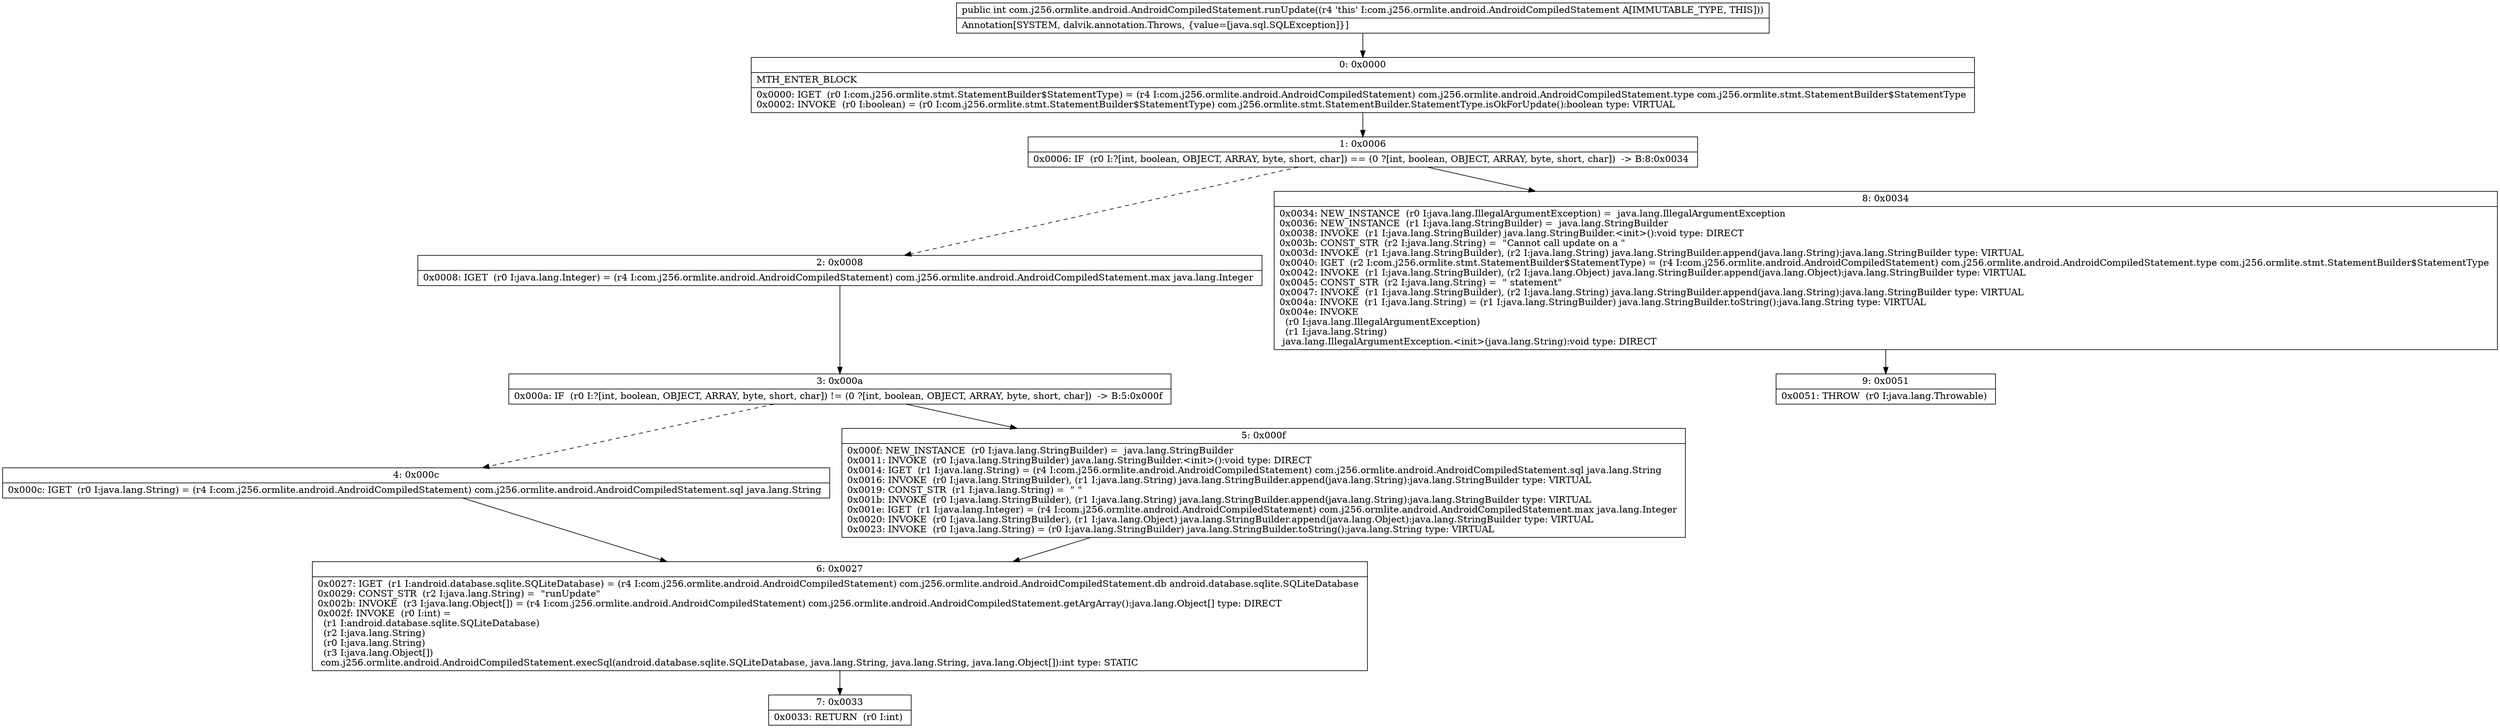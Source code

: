 digraph "CFG forcom.j256.ormlite.android.AndroidCompiledStatement.runUpdate()I" {
Node_0 [shape=record,label="{0\:\ 0x0000|MTH_ENTER_BLOCK\l|0x0000: IGET  (r0 I:com.j256.ormlite.stmt.StatementBuilder$StatementType) = (r4 I:com.j256.ormlite.android.AndroidCompiledStatement) com.j256.ormlite.android.AndroidCompiledStatement.type com.j256.ormlite.stmt.StatementBuilder$StatementType \l0x0002: INVOKE  (r0 I:boolean) = (r0 I:com.j256.ormlite.stmt.StatementBuilder$StatementType) com.j256.ormlite.stmt.StatementBuilder.StatementType.isOkForUpdate():boolean type: VIRTUAL \l}"];
Node_1 [shape=record,label="{1\:\ 0x0006|0x0006: IF  (r0 I:?[int, boolean, OBJECT, ARRAY, byte, short, char]) == (0 ?[int, boolean, OBJECT, ARRAY, byte, short, char])  \-\> B:8:0x0034 \l}"];
Node_2 [shape=record,label="{2\:\ 0x0008|0x0008: IGET  (r0 I:java.lang.Integer) = (r4 I:com.j256.ormlite.android.AndroidCompiledStatement) com.j256.ormlite.android.AndroidCompiledStatement.max java.lang.Integer \l}"];
Node_3 [shape=record,label="{3\:\ 0x000a|0x000a: IF  (r0 I:?[int, boolean, OBJECT, ARRAY, byte, short, char]) != (0 ?[int, boolean, OBJECT, ARRAY, byte, short, char])  \-\> B:5:0x000f \l}"];
Node_4 [shape=record,label="{4\:\ 0x000c|0x000c: IGET  (r0 I:java.lang.String) = (r4 I:com.j256.ormlite.android.AndroidCompiledStatement) com.j256.ormlite.android.AndroidCompiledStatement.sql java.lang.String \l}"];
Node_5 [shape=record,label="{5\:\ 0x000f|0x000f: NEW_INSTANCE  (r0 I:java.lang.StringBuilder) =  java.lang.StringBuilder \l0x0011: INVOKE  (r0 I:java.lang.StringBuilder) java.lang.StringBuilder.\<init\>():void type: DIRECT \l0x0014: IGET  (r1 I:java.lang.String) = (r4 I:com.j256.ormlite.android.AndroidCompiledStatement) com.j256.ormlite.android.AndroidCompiledStatement.sql java.lang.String \l0x0016: INVOKE  (r0 I:java.lang.StringBuilder), (r1 I:java.lang.String) java.lang.StringBuilder.append(java.lang.String):java.lang.StringBuilder type: VIRTUAL \l0x0019: CONST_STR  (r1 I:java.lang.String) =  \" \" \l0x001b: INVOKE  (r0 I:java.lang.StringBuilder), (r1 I:java.lang.String) java.lang.StringBuilder.append(java.lang.String):java.lang.StringBuilder type: VIRTUAL \l0x001e: IGET  (r1 I:java.lang.Integer) = (r4 I:com.j256.ormlite.android.AndroidCompiledStatement) com.j256.ormlite.android.AndroidCompiledStatement.max java.lang.Integer \l0x0020: INVOKE  (r0 I:java.lang.StringBuilder), (r1 I:java.lang.Object) java.lang.StringBuilder.append(java.lang.Object):java.lang.StringBuilder type: VIRTUAL \l0x0023: INVOKE  (r0 I:java.lang.String) = (r0 I:java.lang.StringBuilder) java.lang.StringBuilder.toString():java.lang.String type: VIRTUAL \l}"];
Node_6 [shape=record,label="{6\:\ 0x0027|0x0027: IGET  (r1 I:android.database.sqlite.SQLiteDatabase) = (r4 I:com.j256.ormlite.android.AndroidCompiledStatement) com.j256.ormlite.android.AndroidCompiledStatement.db android.database.sqlite.SQLiteDatabase \l0x0029: CONST_STR  (r2 I:java.lang.String) =  \"runUpdate\" \l0x002b: INVOKE  (r3 I:java.lang.Object[]) = (r4 I:com.j256.ormlite.android.AndroidCompiledStatement) com.j256.ormlite.android.AndroidCompiledStatement.getArgArray():java.lang.Object[] type: DIRECT \l0x002f: INVOKE  (r0 I:int) = \l  (r1 I:android.database.sqlite.SQLiteDatabase)\l  (r2 I:java.lang.String)\l  (r0 I:java.lang.String)\l  (r3 I:java.lang.Object[])\l com.j256.ormlite.android.AndroidCompiledStatement.execSql(android.database.sqlite.SQLiteDatabase, java.lang.String, java.lang.String, java.lang.Object[]):int type: STATIC \l}"];
Node_7 [shape=record,label="{7\:\ 0x0033|0x0033: RETURN  (r0 I:int) \l}"];
Node_8 [shape=record,label="{8\:\ 0x0034|0x0034: NEW_INSTANCE  (r0 I:java.lang.IllegalArgumentException) =  java.lang.IllegalArgumentException \l0x0036: NEW_INSTANCE  (r1 I:java.lang.StringBuilder) =  java.lang.StringBuilder \l0x0038: INVOKE  (r1 I:java.lang.StringBuilder) java.lang.StringBuilder.\<init\>():void type: DIRECT \l0x003b: CONST_STR  (r2 I:java.lang.String) =  \"Cannot call update on a \" \l0x003d: INVOKE  (r1 I:java.lang.StringBuilder), (r2 I:java.lang.String) java.lang.StringBuilder.append(java.lang.String):java.lang.StringBuilder type: VIRTUAL \l0x0040: IGET  (r2 I:com.j256.ormlite.stmt.StatementBuilder$StatementType) = (r4 I:com.j256.ormlite.android.AndroidCompiledStatement) com.j256.ormlite.android.AndroidCompiledStatement.type com.j256.ormlite.stmt.StatementBuilder$StatementType \l0x0042: INVOKE  (r1 I:java.lang.StringBuilder), (r2 I:java.lang.Object) java.lang.StringBuilder.append(java.lang.Object):java.lang.StringBuilder type: VIRTUAL \l0x0045: CONST_STR  (r2 I:java.lang.String) =  \" statement\" \l0x0047: INVOKE  (r1 I:java.lang.StringBuilder), (r2 I:java.lang.String) java.lang.StringBuilder.append(java.lang.String):java.lang.StringBuilder type: VIRTUAL \l0x004a: INVOKE  (r1 I:java.lang.String) = (r1 I:java.lang.StringBuilder) java.lang.StringBuilder.toString():java.lang.String type: VIRTUAL \l0x004e: INVOKE  \l  (r0 I:java.lang.IllegalArgumentException)\l  (r1 I:java.lang.String)\l java.lang.IllegalArgumentException.\<init\>(java.lang.String):void type: DIRECT \l}"];
Node_9 [shape=record,label="{9\:\ 0x0051|0x0051: THROW  (r0 I:java.lang.Throwable) \l}"];
MethodNode[shape=record,label="{public int com.j256.ormlite.android.AndroidCompiledStatement.runUpdate((r4 'this' I:com.j256.ormlite.android.AndroidCompiledStatement A[IMMUTABLE_TYPE, THIS]))  | Annotation[SYSTEM, dalvik.annotation.Throws, \{value=[java.sql.SQLException]\}]\l}"];
MethodNode -> Node_0;
Node_0 -> Node_1;
Node_1 -> Node_2[style=dashed];
Node_1 -> Node_8;
Node_2 -> Node_3;
Node_3 -> Node_4[style=dashed];
Node_3 -> Node_5;
Node_4 -> Node_6;
Node_5 -> Node_6;
Node_6 -> Node_7;
Node_8 -> Node_9;
}

